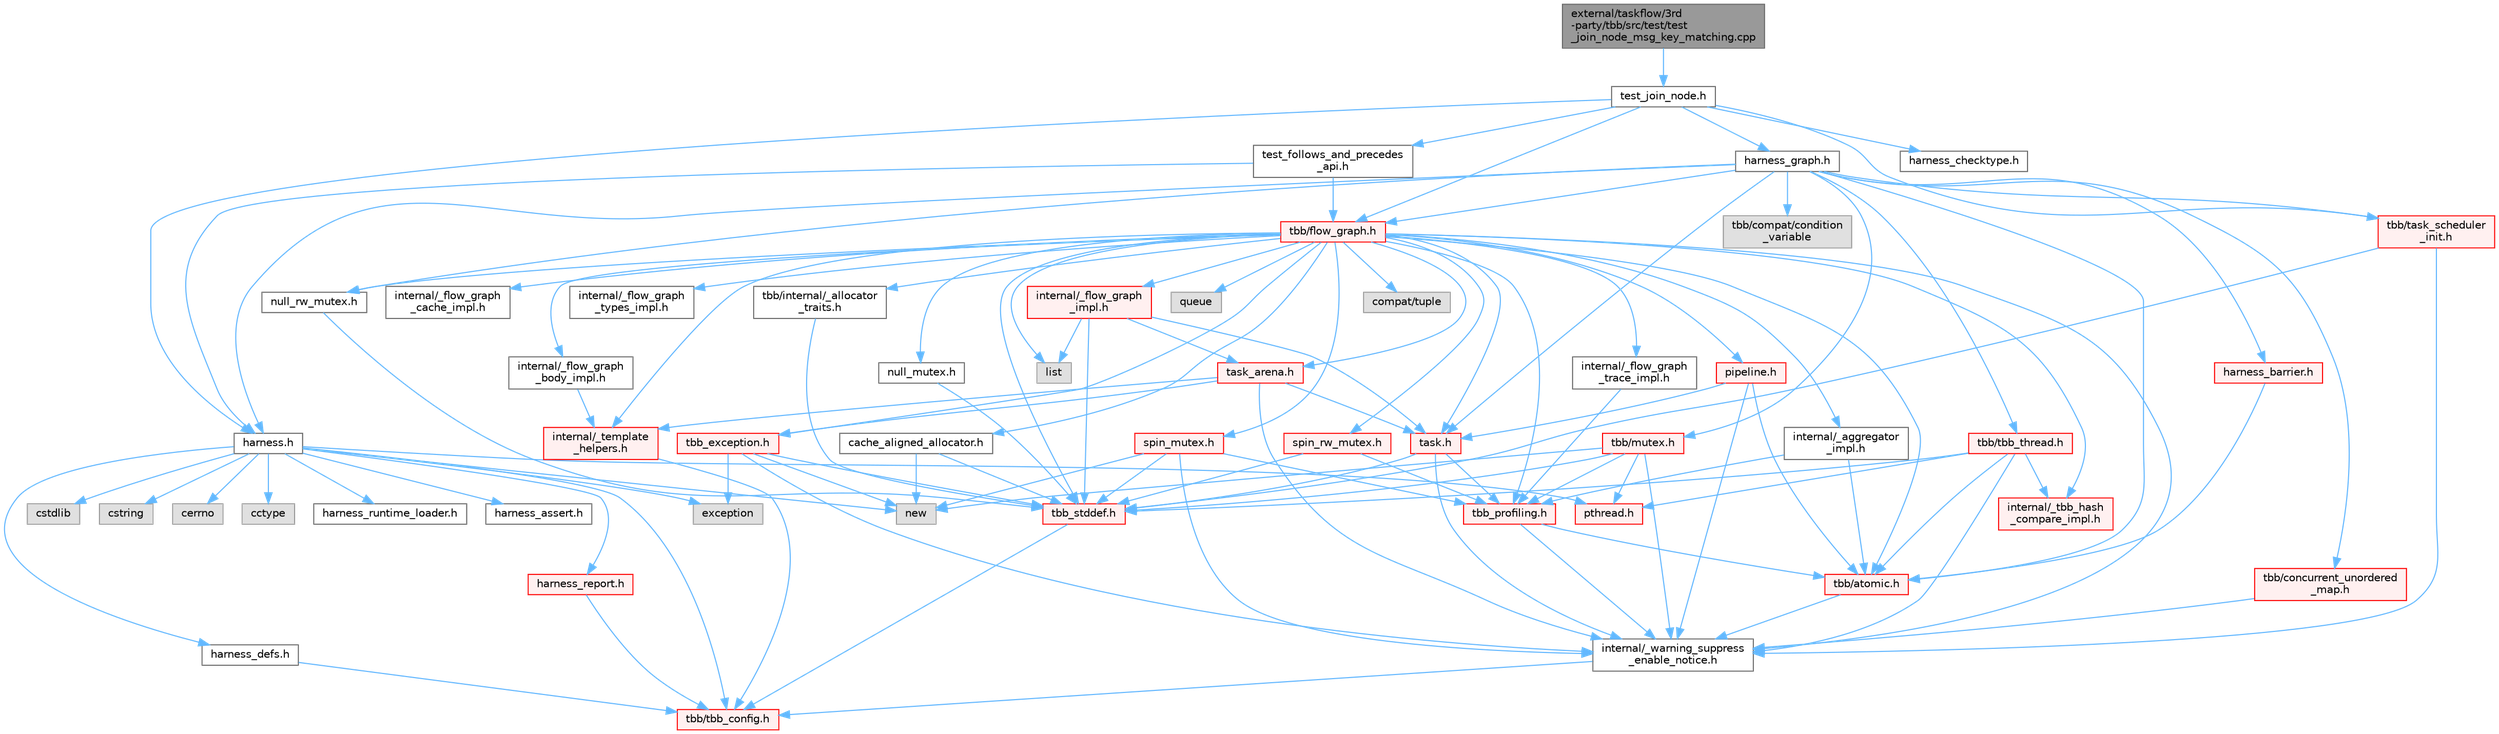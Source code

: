 digraph "external/taskflow/3rd-party/tbb/src/test/test_join_node_msg_key_matching.cpp"
{
 // LATEX_PDF_SIZE
  bgcolor="transparent";
  edge [fontname=Helvetica,fontsize=10,labelfontname=Helvetica,labelfontsize=10];
  node [fontname=Helvetica,fontsize=10,shape=box,height=0.2,width=0.4];
  Node1 [id="Node000001",label="external/taskflow/3rd\l-party/tbb/src/test/test\l_join_node_msg_key_matching.cpp",height=0.2,width=0.4,color="gray40", fillcolor="grey60", style="filled", fontcolor="black",tooltip=" "];
  Node1 -> Node2 [id="edge1_Node000001_Node000002",color="steelblue1",style="solid",tooltip=" "];
  Node2 [id="Node000002",label="test_join_node.h",height=0.2,width=0.4,color="grey40", fillcolor="white", style="filled",URL="$test__join__node_8h.html",tooltip=" "];
  Node2 -> Node3 [id="edge2_Node000002_Node000003",color="steelblue1",style="solid",tooltip=" "];
  Node3 [id="Node000003",label="harness.h",height=0.2,width=0.4,color="grey40", fillcolor="white", style="filled",URL="$harness_8h.html",tooltip=" "];
  Node3 -> Node4 [id="edge3_Node000003_Node000004",color="steelblue1",style="solid",tooltip=" "];
  Node4 [id="Node000004",label="tbb/tbb_config.h",height=0.2,width=0.4,color="red", fillcolor="#FFF0F0", style="filled",URL="$tbb__config_8h.html",tooltip=" "];
  Node3 -> Node6 [id="edge4_Node000003_Node000006",color="steelblue1",style="solid",tooltip=" "];
  Node6 [id="Node000006",label="harness_defs.h",height=0.2,width=0.4,color="grey40", fillcolor="white", style="filled",URL="$harness__defs_8h.html",tooltip=" "];
  Node6 -> Node4 [id="edge5_Node000006_Node000004",color="steelblue1",style="solid",tooltip=" "];
  Node3 -> Node7 [id="edge6_Node000003_Node000007",color="steelblue1",style="solid",tooltip=" "];
  Node7 [id="Node000007",label="cstdlib",height=0.2,width=0.4,color="grey60", fillcolor="#E0E0E0", style="filled",tooltip=" "];
  Node3 -> Node8 [id="edge7_Node000003_Node000008",color="steelblue1",style="solid",tooltip=" "];
  Node8 [id="Node000008",label="cstring",height=0.2,width=0.4,color="grey60", fillcolor="#E0E0E0", style="filled",tooltip=" "];
  Node3 -> Node9 [id="edge8_Node000003_Node000009",color="steelblue1",style="solid",tooltip=" "];
  Node9 [id="Node000009",label="cerrno",height=0.2,width=0.4,color="grey60", fillcolor="#E0E0E0", style="filled",tooltip=" "];
  Node3 -> Node10 [id="edge9_Node000003_Node000010",color="steelblue1",style="solid",tooltip=" "];
  Node10 [id="Node000010",label="cctype",height=0.2,width=0.4,color="grey60", fillcolor="#E0E0E0", style="filled",tooltip=" "];
  Node3 -> Node11 [id="edge10_Node000003_Node000011",color="steelblue1",style="solid",tooltip=" "];
  Node11 [id="Node000011",label="new",height=0.2,width=0.4,color="grey60", fillcolor="#E0E0E0", style="filled",tooltip=" "];
  Node3 -> Node12 [id="edge11_Node000003_Node000012",color="steelblue1",style="solid",tooltip=" "];
  Node12 [id="Node000012",label="pthread.h",height=0.2,width=0.4,color="red", fillcolor="#FFF0F0", style="filled",URL="$pthread_8h.html",tooltip=" "];
  Node3 -> Node58 [id="edge12_Node000003_Node000058",color="steelblue1",style="solid",tooltip=" "];
  Node58 [id="Node000058",label="harness_runtime_loader.h",height=0.2,width=0.4,color="grey40", fillcolor="white", style="filled",URL="$harness__runtime__loader_8h.html",tooltip=" "];
  Node3 -> Node59 [id="edge13_Node000003_Node000059",color="steelblue1",style="solid",tooltip=" "];
  Node59 [id="Node000059",label="harness_report.h",height=0.2,width=0.4,color="red", fillcolor="#FFF0F0", style="filled",URL="$harness__report_8h.html",tooltip=" "];
  Node59 -> Node4 [id="edge14_Node000059_Node000004",color="steelblue1",style="solid",tooltip=" "];
  Node3 -> Node25 [id="edge15_Node000003_Node000025",color="steelblue1",style="solid",tooltip=" "];
  Node25 [id="Node000025",label="exception",height=0.2,width=0.4,color="grey60", fillcolor="#E0E0E0", style="filled",tooltip=" "];
  Node3 -> Node62 [id="edge16_Node000003_Node000062",color="steelblue1",style="solid",tooltip=" "];
  Node62 [id="Node000062",label="harness_assert.h",height=0.2,width=0.4,color="grey40", fillcolor="white", style="filled",URL="$harness__assert_8h.html",tooltip=" "];
  Node2 -> Node63 [id="edge17_Node000002_Node000063",color="steelblue1",style="solid",tooltip=" "];
  Node63 [id="Node000063",label="harness_graph.h",height=0.2,width=0.4,color="grey40", fillcolor="white", style="filled",URL="$harness__graph_8h.html",tooltip=" "];
  Node63 -> Node3 [id="edge18_Node000063_Node000003",color="steelblue1",style="solid",tooltip=" "];
  Node63 -> Node64 [id="edge19_Node000063_Node000064",color="steelblue1",style="solid",tooltip=" "];
  Node64 [id="Node000064",label="harness_barrier.h",height=0.2,width=0.4,color="red", fillcolor="#FFF0F0", style="filled",URL="$harness__barrier_8h.html",tooltip=" "];
  Node64 -> Node65 [id="edge20_Node000064_Node000065",color="steelblue1",style="solid",tooltip=" "];
  Node65 [id="Node000065",label="tbb/atomic.h",height=0.2,width=0.4,color="red", fillcolor="#FFF0F0", style="filled",URL="$external_2taskflow_23rd-party_2tbb_2include_2tbb_2atomic_8h.html",tooltip=" "];
  Node65 -> Node67 [id="edge21_Node000065_Node000067",color="steelblue1",style="solid",tooltip=" "];
  Node67 [id="Node000067",label="internal/_warning_suppress\l_enable_notice.h",height=0.2,width=0.4,color="grey40", fillcolor="white", style="filled",URL="$__warning__suppress__enable__notice_8h.html",tooltip=" "];
  Node67 -> Node4 [id="edge22_Node000067_Node000004",color="steelblue1",style="solid",tooltip=" "];
  Node63 -> Node74 [id="edge23_Node000063_Node000074",color="steelblue1",style="solid",tooltip=" "];
  Node74 [id="Node000074",label="tbb/flow_graph.h",height=0.2,width=0.4,color="red", fillcolor="#FFF0F0", style="filled",URL="$flow__graph_8h.html",tooltip="The graph related classes and functions"];
  Node74 -> Node67 [id="edge24_Node000074_Node000067",color="steelblue1",style="solid",tooltip=" "];
  Node74 -> Node69 [id="edge25_Node000074_Node000069",color="steelblue1",style="solid",tooltip=" "];
  Node69 [id="Node000069",label="tbb_stddef.h",height=0.2,width=0.4,color="red", fillcolor="#FFF0F0", style="filled",URL="$tbb__stddef_8h.html",tooltip=" "];
  Node69 -> Node4 [id="edge26_Node000069_Node000004",color="steelblue1",style="solid",tooltip=" "];
  Node74 -> Node65 [id="edge27_Node000074_Node000065",color="steelblue1",style="solid",tooltip=" "];
  Node74 -> Node75 [id="edge28_Node000074_Node000075",color="steelblue1",style="solid",tooltip=" "];
  Node75 [id="Node000075",label="spin_mutex.h",height=0.2,width=0.4,color="red", fillcolor="#FFF0F0", style="filled",URL="$external_2taskflow_23rd-party_2tbb_2include_2tbb_2spin__mutex_8h.html",tooltip=" "];
  Node75 -> Node67 [id="edge29_Node000075_Node000067",color="steelblue1",style="solid",tooltip=" "];
  Node75 -> Node11 [id="edge30_Node000075_Node000011",color="steelblue1",style="solid",tooltip=" "];
  Node75 -> Node69 [id="edge31_Node000075_Node000069",color="steelblue1",style="solid",tooltip=" "];
  Node75 -> Node77 [id="edge32_Node000075_Node000077",color="steelblue1",style="solid",tooltip=" "];
  Node77 [id="Node000077",label="tbb_profiling.h",height=0.2,width=0.4,color="red", fillcolor="#FFF0F0", style="filled",URL="$tbb__profiling_8h.html",tooltip=" "];
  Node77 -> Node67 [id="edge33_Node000077_Node000067",color="steelblue1",style="solid",tooltip=" "];
  Node77 -> Node65 [id="edge34_Node000077_Node000065",color="steelblue1",style="solid",tooltip=" "];
  Node74 -> Node80 [id="edge35_Node000074_Node000080",color="steelblue1",style="solid",tooltip=" "];
  Node80 [id="Node000080",label="null_mutex.h",height=0.2,width=0.4,color="grey40", fillcolor="white", style="filled",URL="$external_2taskflow_23rd-party_2tbb_2include_2tbb_2null__mutex_8h.html",tooltip=" "];
  Node80 -> Node69 [id="edge36_Node000080_Node000069",color="steelblue1",style="solid",tooltip=" "];
  Node74 -> Node81 [id="edge37_Node000074_Node000081",color="steelblue1",style="solid",tooltip=" "];
  Node81 [id="Node000081",label="spin_rw_mutex.h",height=0.2,width=0.4,color="red", fillcolor="#FFF0F0", style="filled",URL="$spin__rw__mutex_8h.html",tooltip=" "];
  Node81 -> Node69 [id="edge38_Node000081_Node000069",color="steelblue1",style="solid",tooltip=" "];
  Node81 -> Node77 [id="edge39_Node000081_Node000077",color="steelblue1",style="solid",tooltip=" "];
  Node74 -> Node82 [id="edge40_Node000074_Node000082",color="steelblue1",style="solid",tooltip=" "];
  Node82 [id="Node000082",label="null_rw_mutex.h",height=0.2,width=0.4,color="grey40", fillcolor="white", style="filled",URL="$null__rw__mutex_8h.html",tooltip=" "];
  Node82 -> Node69 [id="edge41_Node000082_Node000069",color="steelblue1",style="solid",tooltip=" "];
  Node74 -> Node83 [id="edge42_Node000074_Node000083",color="steelblue1",style="solid",tooltip=" "];
  Node83 [id="Node000083",label="task.h",height=0.2,width=0.4,color="red", fillcolor="#FFF0F0", style="filled",URL="$task_8h.html",tooltip=" "];
  Node83 -> Node67 [id="edge43_Node000083_Node000067",color="steelblue1",style="solid",tooltip=" "];
  Node83 -> Node69 [id="edge44_Node000083_Node000069",color="steelblue1",style="solid",tooltip=" "];
  Node83 -> Node77 [id="edge45_Node000083_Node000077",color="steelblue1",style="solid",tooltip=" "];
  Node74 -> Node85 [id="edge46_Node000074_Node000085",color="steelblue1",style="solid",tooltip=" "];
  Node85 [id="Node000085",label="cache_aligned_allocator.h",height=0.2,width=0.4,color="grey40", fillcolor="white", style="filled",URL="$cache__aligned__allocator_8h.html",tooltip=" "];
  Node85 -> Node11 [id="edge47_Node000085_Node000011",color="steelblue1",style="solid",tooltip=" "];
  Node85 -> Node69 [id="edge48_Node000085_Node000069",color="steelblue1",style="solid",tooltip=" "];
  Node74 -> Node86 [id="edge49_Node000074_Node000086",color="steelblue1",style="solid",tooltip=" "];
  Node86 [id="Node000086",label="tbb_exception.h",height=0.2,width=0.4,color="red", fillcolor="#FFF0F0", style="filled",URL="$tbb__exception_8h.html",tooltip=" "];
  Node86 -> Node67 [id="edge50_Node000086_Node000067",color="steelblue1",style="solid",tooltip=" "];
  Node86 -> Node69 [id="edge51_Node000086_Node000069",color="steelblue1",style="solid",tooltip=" "];
  Node86 -> Node25 [id="edge52_Node000086_Node000025",color="steelblue1",style="solid",tooltip=" "];
  Node86 -> Node11 [id="edge53_Node000086_Node000011",color="steelblue1",style="solid",tooltip=" "];
  Node74 -> Node89 [id="edge54_Node000074_Node000089",color="steelblue1",style="solid",tooltip=" "];
  Node89 [id="Node000089",label="pipeline.h",height=0.2,width=0.4,color="red", fillcolor="#FFF0F0", style="filled",URL="$pipeline_8h.html",tooltip=" "];
  Node89 -> Node67 [id="edge55_Node000089_Node000067",color="steelblue1",style="solid",tooltip=" "];
  Node89 -> Node65 [id="edge56_Node000089_Node000065",color="steelblue1",style="solid",tooltip=" "];
  Node89 -> Node83 [id="edge57_Node000089_Node000083",color="steelblue1",style="solid",tooltip=" "];
  Node74 -> Node90 [id="edge58_Node000074_Node000090",color="steelblue1",style="solid",tooltip=" "];
  Node90 [id="Node000090",label="internal/_template\l_helpers.h",height=0.2,width=0.4,color="red", fillcolor="#FFF0F0", style="filled",URL="$__template__helpers_8h.html",tooltip=" "];
  Node90 -> Node4 [id="edge59_Node000090_Node000004",color="steelblue1",style="solid",tooltip=" "];
  Node74 -> Node91 [id="edge60_Node000074_Node000091",color="steelblue1",style="solid",tooltip=" "];
  Node91 [id="Node000091",label="internal/_aggregator\l_impl.h",height=0.2,width=0.4,color="grey40", fillcolor="white", style="filled",URL="$__aggregator__impl_8h.html",tooltip=" "];
  Node91 -> Node65 [id="edge61_Node000091_Node000065",color="steelblue1",style="solid",tooltip=" "];
  Node91 -> Node77 [id="edge62_Node000091_Node000077",color="steelblue1",style="solid",tooltip=" "];
  Node74 -> Node92 [id="edge63_Node000074_Node000092",color="steelblue1",style="solid",tooltip=" "];
  Node92 [id="Node000092",label="tbb/internal/_allocator\l_traits.h",height=0.2,width=0.4,color="grey40", fillcolor="white", style="filled",URL="$__allocator__traits_8h.html",tooltip=" "];
  Node92 -> Node69 [id="edge64_Node000092_Node000069",color="steelblue1",style="solid",tooltip=" "];
  Node74 -> Node77 [id="edge65_Node000074_Node000077",color="steelblue1",style="solid",tooltip=" "];
  Node74 -> Node93 [id="edge66_Node000074_Node000093",color="steelblue1",style="solid",tooltip=" "];
  Node93 [id="Node000093",label="task_arena.h",height=0.2,width=0.4,color="red", fillcolor="#FFF0F0", style="filled",URL="$task__arena_8h.html",tooltip=" "];
  Node93 -> Node67 [id="edge67_Node000093_Node000067",color="steelblue1",style="solid",tooltip=" "];
  Node93 -> Node83 [id="edge68_Node000093_Node000083",color="steelblue1",style="solid",tooltip=" "];
  Node93 -> Node86 [id="edge69_Node000093_Node000086",color="steelblue1",style="solid",tooltip=" "];
  Node93 -> Node90 [id="edge70_Node000093_Node000090",color="steelblue1",style="solid",tooltip=" "];
  Node74 -> Node94 [id="edge71_Node000074_Node000094",color="steelblue1",style="solid",tooltip=" "];
  Node94 [id="Node000094",label="compat/tuple",height=0.2,width=0.4,color="grey60", fillcolor="#E0E0E0", style="filled",tooltip=" "];
  Node74 -> Node95 [id="edge72_Node000074_Node000095",color="steelblue1",style="solid",tooltip=" "];
  Node95 [id="Node000095",label="list",height=0.2,width=0.4,color="grey60", fillcolor="#E0E0E0", style="filled",tooltip=" "];
  Node74 -> Node96 [id="edge73_Node000074_Node000096",color="steelblue1",style="solid",tooltip=" "];
  Node96 [id="Node000096",label="queue",height=0.2,width=0.4,color="grey60", fillcolor="#E0E0E0", style="filled",tooltip=" "];
  Node74 -> Node97 [id="edge74_Node000074_Node000097",color="steelblue1",style="solid",tooltip=" "];
  Node97 [id="Node000097",label="internal/_flow_graph\l_impl.h",height=0.2,width=0.4,color="red", fillcolor="#FFF0F0", style="filled",URL="$__flow__graph__impl_8h.html",tooltip=" "];
  Node97 -> Node69 [id="edge75_Node000097_Node000069",color="steelblue1",style="solid",tooltip=" "];
  Node97 -> Node83 [id="edge76_Node000097_Node000083",color="steelblue1",style="solid",tooltip=" "];
  Node97 -> Node93 [id="edge77_Node000097_Node000093",color="steelblue1",style="solid",tooltip=" "];
  Node97 -> Node95 [id="edge78_Node000097_Node000095",color="steelblue1",style="solid",tooltip=" "];
  Node74 -> Node99 [id="edge79_Node000074_Node000099",color="steelblue1",style="solid",tooltip=" "];
  Node99 [id="Node000099",label="internal/_flow_graph\l_trace_impl.h",height=0.2,width=0.4,color="grey40", fillcolor="white", style="filled",URL="$__flow__graph__trace__impl_8h.html",tooltip=" "];
  Node99 -> Node77 [id="edge80_Node000099_Node000077",color="steelblue1",style="solid",tooltip=" "];
  Node74 -> Node100 [id="edge81_Node000074_Node000100",color="steelblue1",style="solid",tooltip=" "];
  Node100 [id="Node000100",label="internal/_tbb_hash\l_compare_impl.h",height=0.2,width=0.4,color="red", fillcolor="#FFF0F0", style="filled",URL="$__tbb__hash__compare__impl_8h.html",tooltip=" "];
  Node74 -> Node101 [id="edge82_Node000074_Node000101",color="steelblue1",style="solid",tooltip=" "];
  Node101 [id="Node000101",label="internal/_flow_graph\l_body_impl.h",height=0.2,width=0.4,color="grey40", fillcolor="white", style="filled",URL="$__flow__graph__body__impl_8h.html",tooltip=" "];
  Node101 -> Node90 [id="edge83_Node000101_Node000090",color="steelblue1",style="solid",tooltip=" "];
  Node74 -> Node102 [id="edge84_Node000074_Node000102",color="steelblue1",style="solid",tooltip=" "];
  Node102 [id="Node000102",label="internal/_flow_graph\l_cache_impl.h",height=0.2,width=0.4,color="grey40", fillcolor="white", style="filled",URL="$__flow__graph__cache__impl_8h.html",tooltip=" "];
  Node74 -> Node103 [id="edge85_Node000074_Node000103",color="steelblue1",style="solid",tooltip=" "];
  Node103 [id="Node000103",label="internal/_flow_graph\l_types_impl.h",height=0.2,width=0.4,color="grey40", fillcolor="white", style="filled",URL="$__flow__graph__types__impl_8h.html",tooltip=" "];
  Node63 -> Node82 [id="edge86_Node000063_Node000082",color="steelblue1",style="solid",tooltip=" "];
  Node63 -> Node65 [id="edge87_Node000063_Node000065",color="steelblue1",style="solid",tooltip=" "];
  Node63 -> Node106 [id="edge88_Node000063_Node000106",color="steelblue1",style="solid",tooltip=" "];
  Node106 [id="Node000106",label="tbb/concurrent_unordered\l_map.h",height=0.2,width=0.4,color="red", fillcolor="#FFF0F0", style="filled",URL="$concurrent__unordered__map_8h.html",tooltip=" "];
  Node106 -> Node67 [id="edge89_Node000106_Node000067",color="steelblue1",style="solid",tooltip=" "];
  Node63 -> Node83 [id="edge90_Node000063_Node000083",color="steelblue1",style="solid",tooltip=" "];
  Node63 -> Node110 [id="edge91_Node000063_Node000110",color="steelblue1",style="solid",tooltip=" "];
  Node110 [id="Node000110",label="tbb/task_scheduler\l_init.h",height=0.2,width=0.4,color="red", fillcolor="#FFF0F0", style="filled",URL="$task__scheduler__init_8h.html",tooltip=" "];
  Node110 -> Node67 [id="edge92_Node000110_Node000067",color="steelblue1",style="solid",tooltip=" "];
  Node110 -> Node69 [id="edge93_Node000110_Node000069",color="steelblue1",style="solid",tooltip=" "];
  Node63 -> Node112 [id="edge94_Node000063_Node000112",color="steelblue1",style="solid",tooltip=" "];
  Node112 [id="Node000112",label="tbb/compat/condition\l_variable",height=0.2,width=0.4,color="grey60", fillcolor="#E0E0E0", style="filled",tooltip=" "];
  Node63 -> Node113 [id="edge95_Node000063_Node000113",color="steelblue1",style="solid",tooltip=" "];
  Node113 [id="Node000113",label="tbb/mutex.h",height=0.2,width=0.4,color="red", fillcolor="#FFF0F0", style="filled",URL="$mutex_8h.html",tooltip=" "];
  Node113 -> Node67 [id="edge96_Node000113_Node000067",color="steelblue1",style="solid",tooltip=" "];
  Node113 -> Node12 [id="edge97_Node000113_Node000012",color="steelblue1",style="solid",tooltip=" "];
  Node113 -> Node11 [id="edge98_Node000113_Node000011",color="steelblue1",style="solid",tooltip=" "];
  Node113 -> Node69 [id="edge99_Node000113_Node000069",color="steelblue1",style="solid",tooltip=" "];
  Node113 -> Node77 [id="edge100_Node000113_Node000077",color="steelblue1",style="solid",tooltip=" "];
  Node63 -> Node114 [id="edge101_Node000063_Node000114",color="steelblue1",style="solid",tooltip=" "];
  Node114 [id="Node000114",label="tbb/tbb_thread.h",height=0.2,width=0.4,color="red", fillcolor="#FFF0F0", style="filled",URL="$tbb__thread_8h.html",tooltip=" "];
  Node114 -> Node67 [id="edge102_Node000114_Node000067",color="steelblue1",style="solid",tooltip=" "];
  Node114 -> Node69 [id="edge103_Node000114_Node000069",color="steelblue1",style="solid",tooltip=" "];
  Node114 -> Node12 [id="edge104_Node000114_Node000012",color="steelblue1",style="solid",tooltip=" "];
  Node114 -> Node65 [id="edge105_Node000114_Node000065",color="steelblue1",style="solid",tooltip=" "];
  Node114 -> Node100 [id="edge106_Node000114_Node000100",color="steelblue1",style="solid",tooltip=" "];
  Node2 -> Node116 [id="edge107_Node000002_Node000116",color="steelblue1",style="solid",tooltip=" "];
  Node116 [id="Node000116",label="harness_checktype.h",height=0.2,width=0.4,color="grey40", fillcolor="white", style="filled",URL="$harness__checktype_8h.html",tooltip=" "];
  Node2 -> Node74 [id="edge108_Node000002_Node000074",color="steelblue1",style="solid",tooltip=" "];
  Node2 -> Node110 [id="edge109_Node000002_Node000110",color="steelblue1",style="solid",tooltip=" "];
  Node2 -> Node117 [id="edge110_Node000002_Node000117",color="steelblue1",style="solid",tooltip=" "];
  Node117 [id="Node000117",label="test_follows_and_precedes\l_api.h",height=0.2,width=0.4,color="grey40", fillcolor="white", style="filled",URL="$test__follows__and__precedes__api_8h.html",tooltip=" "];
  Node117 -> Node3 [id="edge111_Node000117_Node000003",color="steelblue1",style="solid",tooltip=" "];
  Node117 -> Node74 [id="edge112_Node000117_Node000074",color="steelblue1",style="solid",tooltip=" "];
}
